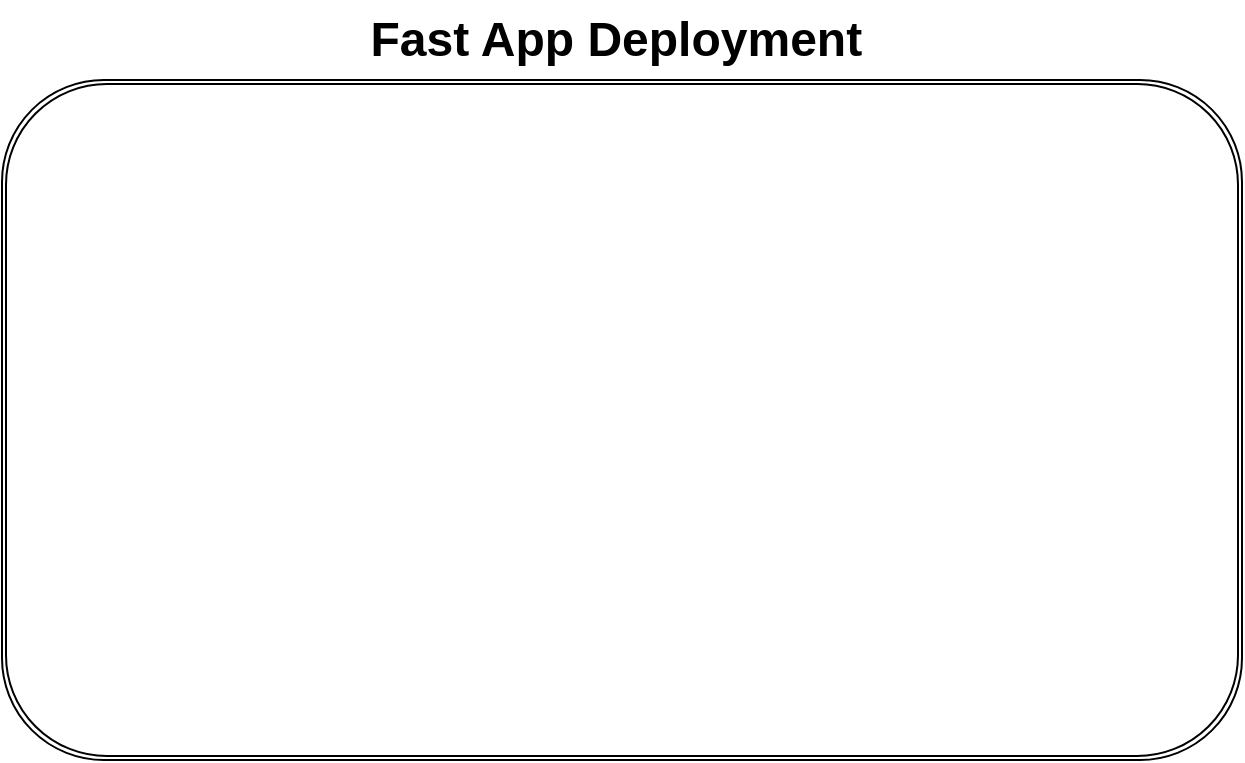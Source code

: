 <mxfile>
    <diagram id="bJbtMBG9F52i7eMffRpZ" name="Page-1">
        <mxGraphModel dx="685" dy="539" grid="1" gridSize="10" guides="1" tooltips="1" connect="1" arrows="1" fold="1" page="1" pageScale="1" pageWidth="850" pageHeight="1100" math="0" shadow="0">
            <root>
                <mxCell id="0"/>
                <mxCell id="1" parent="0"/>
                <mxCell id="2" value="" style="shape=ext;double=1;rounded=1;whiteSpace=wrap;html=1;" vertex="1" parent="1">
                    <mxGeometry x="40" y="90" width="620" height="340" as="geometry"/>
                </mxCell>
                <mxCell id="3" value="Fast App Deployment&amp;nbsp;" style="text;strokeColor=none;fillColor=none;html=1;fontSize=24;fontStyle=1;verticalAlign=middle;align=center;" vertex="1" parent="1">
                    <mxGeometry x="190" y="50" width="320" height="40" as="geometry"/>
                </mxCell>
            </root>
        </mxGraphModel>
    </diagram>
</mxfile>